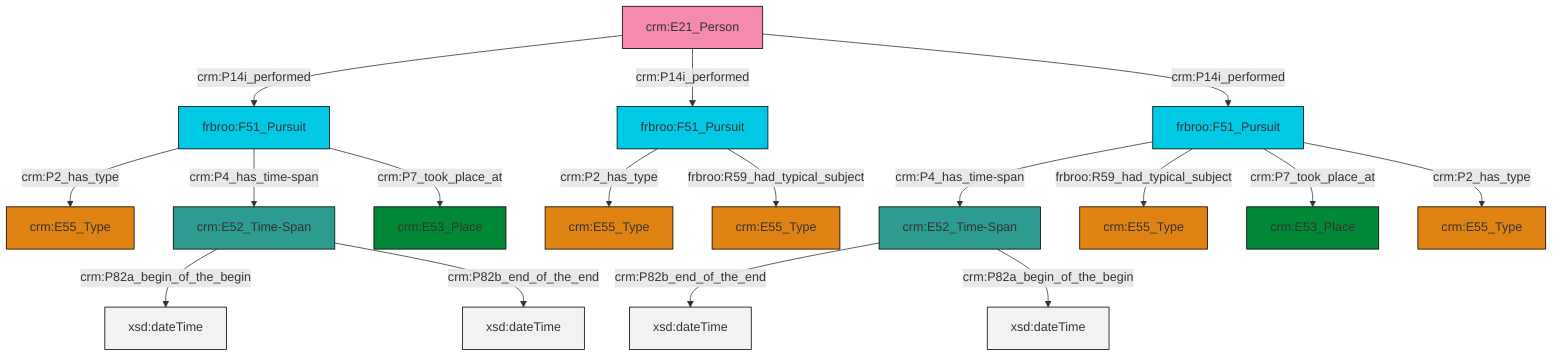 graph TD
classDef Literal fill:#f2f2f2,stroke:#000000;
classDef CRM_Entity fill:#FFFFFF,stroke:#000000;
classDef Temporal_Entity fill:#00C9E6, stroke:#000000;
classDef Type fill:#E18312, stroke:#000000;
classDef Time-Span fill:#2C9C91, stroke:#000000;
classDef Appellation fill:#FFEB7F, stroke:#000000;
classDef Place fill:#008836, stroke:#000000;
classDef Persistent_Item fill:#B266B2, stroke:#000000;
classDef Conceptual_Object fill:#FFD700, stroke:#000000;
classDef Physical_Thing fill:#D2B48C, stroke:#000000;
classDef Actor fill:#f58aad, stroke:#000000;
classDef PC_Classes fill:#4ce600, stroke:#000000;
classDef Multi fill:#cccccc,stroke:#000000;

0["crm:E21_Person"]:::Actor -->|crm:P14i_performed| 2["frbroo:F51_Pursuit"]:::Temporal_Entity
0["crm:E21_Person"]:::Actor -->|crm:P14i_performed| 3["frbroo:F51_Pursuit"]:::Temporal_Entity
3["frbroo:F51_Pursuit"]:::Temporal_Entity -->|crm:P2_has_type| 4["crm:E55_Type"]:::Type
2["frbroo:F51_Pursuit"]:::Temporal_Entity -->|crm:P2_has_type| 6["crm:E55_Type"]:::Type
7["frbroo:F51_Pursuit"]:::Temporal_Entity -->|crm:P4_has_time-span| 8["crm:E52_Time-Span"]:::Time-Span
0["crm:E21_Person"]:::Actor -->|crm:P14i_performed| 7["frbroo:F51_Pursuit"]:::Temporal_Entity
7["frbroo:F51_Pursuit"]:::Temporal_Entity -->|frbroo:R59_had_typical_subject| 12["crm:E55_Type"]:::Type
8["crm:E52_Time-Span"]:::Time-Span -->|crm:P82b_end_of_the_end| 13[xsd:dateTime]:::Literal
2["frbroo:F51_Pursuit"]:::Temporal_Entity -->|crm:P4_has_time-span| 16["crm:E52_Time-Span"]:::Time-Span
7["frbroo:F51_Pursuit"]:::Temporal_Entity -->|crm:P7_took_place_at| 9["crm:E53_Place"]:::Place
16["crm:E52_Time-Span"]:::Time-Span -->|crm:P82a_begin_of_the_begin| 25[xsd:dateTime]:::Literal
2["frbroo:F51_Pursuit"]:::Temporal_Entity -->|crm:P7_took_place_at| 14["crm:E53_Place"]:::Place
3["frbroo:F51_Pursuit"]:::Temporal_Entity -->|frbroo:R59_had_typical_subject| 29["crm:E55_Type"]:::Type
16["crm:E52_Time-Span"]:::Time-Span -->|crm:P82b_end_of_the_end| 31[xsd:dateTime]:::Literal
7["frbroo:F51_Pursuit"]:::Temporal_Entity -->|crm:P2_has_type| 17["crm:E55_Type"]:::Type
8["crm:E52_Time-Span"]:::Time-Span -->|crm:P82a_begin_of_the_begin| 32[xsd:dateTime]:::Literal